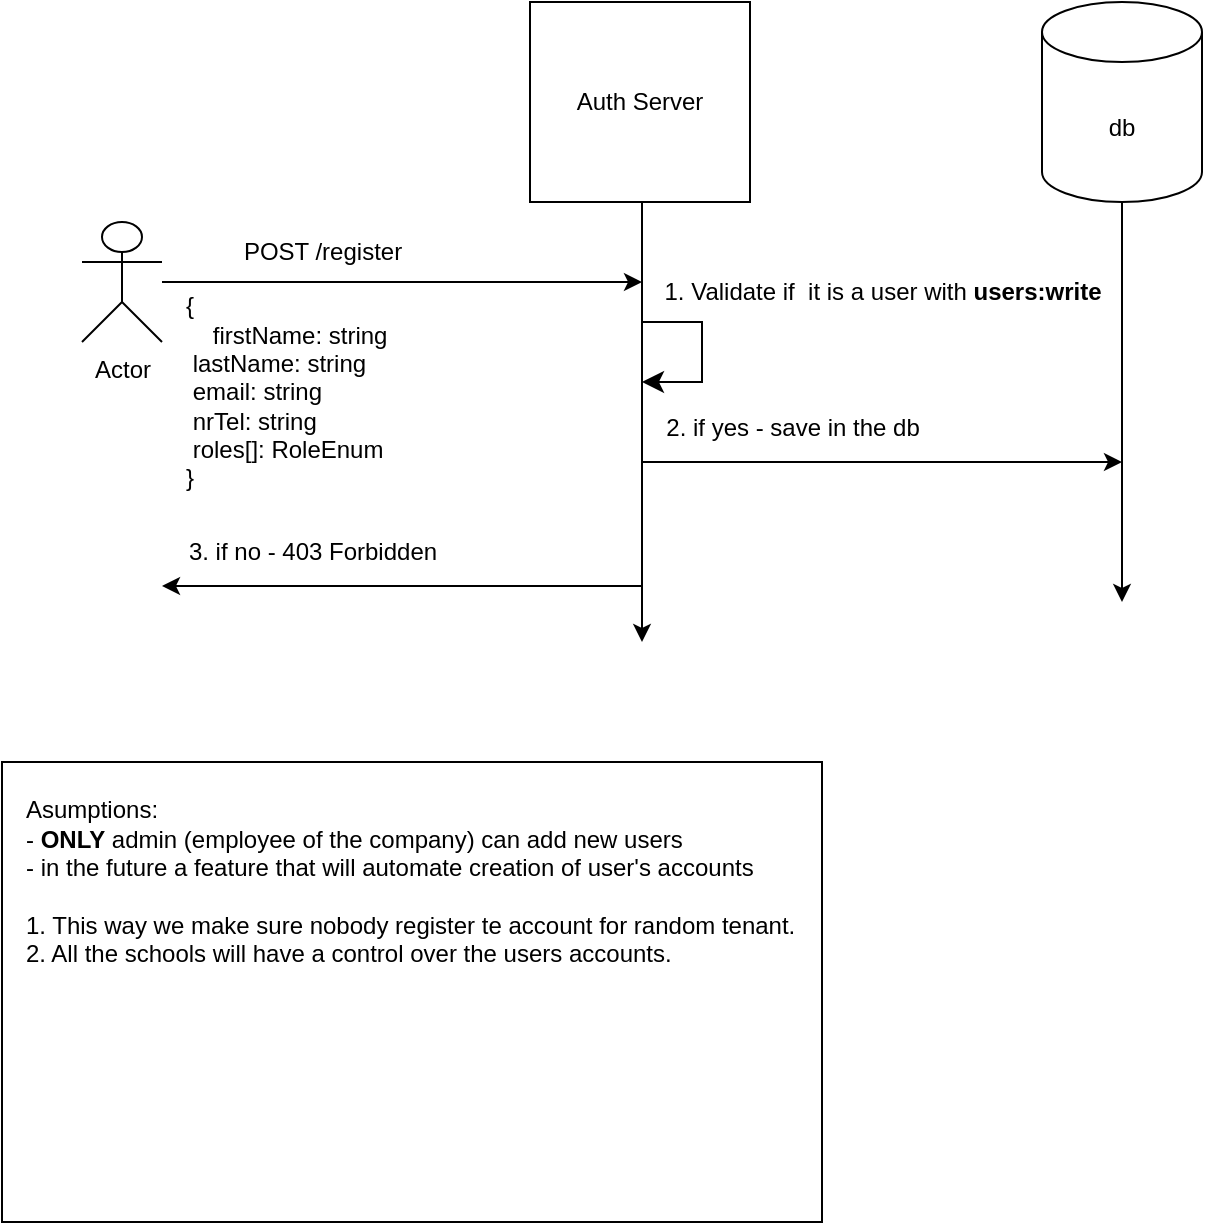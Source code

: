 <mxfile version="21.3.2" type="github">
  <diagram name="Strona-1" id="a-8WxBaimQAPWp6H3UHs">
    <mxGraphModel dx="660" dy="914" grid="1" gridSize="10" guides="1" tooltips="1" connect="1" arrows="1" fold="1" page="1" pageScale="1" pageWidth="827" pageHeight="1169" math="0" shadow="0">
      <root>
        <mxCell id="0" />
        <mxCell id="1" parent="0" />
        <mxCell id="bk66oEOfnAvBT8ZX7ncN-19" value="" style="rounded=0;whiteSpace=wrap;html=1;" parent="1" vertex="1">
          <mxGeometry x="40" y="440" width="410" height="230" as="geometry" />
        </mxCell>
        <mxCell id="bk66oEOfnAvBT8ZX7ncN-5" style="edgeStyle=orthogonalEdgeStyle;rounded=0;orthogonalLoop=1;jettySize=auto;html=1;" parent="1" source="bk66oEOfnAvBT8ZX7ncN-1" edge="1">
          <mxGeometry relative="1" as="geometry">
            <mxPoint x="360" y="380" as="targetPoint" />
            <Array as="points">
              <mxPoint x="360" y="380" />
            </Array>
          </mxGeometry>
        </mxCell>
        <mxCell id="bk66oEOfnAvBT8ZX7ncN-1" value="Auth Server" style="rounded=0;whiteSpace=wrap;html=1;" parent="1" vertex="1">
          <mxGeometry x="304" y="60" width="110" height="100" as="geometry" />
        </mxCell>
        <mxCell id="bk66oEOfnAvBT8ZX7ncN-9" style="edgeStyle=orthogonalEdgeStyle;rounded=0;orthogonalLoop=1;jettySize=auto;html=1;" parent="1" source="bk66oEOfnAvBT8ZX7ncN-3" edge="1">
          <mxGeometry relative="1" as="geometry">
            <mxPoint x="600" y="360" as="targetPoint" />
          </mxGeometry>
        </mxCell>
        <mxCell id="bk66oEOfnAvBT8ZX7ncN-3" value="db" style="shape=cylinder3;whiteSpace=wrap;html=1;boundedLbl=1;backgroundOutline=1;size=15;" parent="1" vertex="1">
          <mxGeometry x="560" y="60" width="80" height="100" as="geometry" />
        </mxCell>
        <mxCell id="bk66oEOfnAvBT8ZX7ncN-6" style="edgeStyle=orthogonalEdgeStyle;rounded=0;orthogonalLoop=1;jettySize=auto;html=1;" parent="1" source="bk66oEOfnAvBT8ZX7ncN-4" edge="1">
          <mxGeometry relative="1" as="geometry">
            <mxPoint x="360" y="200" as="targetPoint" />
          </mxGeometry>
        </mxCell>
        <mxCell id="bk66oEOfnAvBT8ZX7ncN-4" value="Actor" style="shape=umlActor;verticalLabelPosition=bottom;verticalAlign=top;html=1;outlineConnect=0;" parent="1" vertex="1">
          <mxGeometry x="80" y="170" width="40" height="60" as="geometry" />
        </mxCell>
        <mxCell id="bk66oEOfnAvBT8ZX7ncN-7" value="POST /register" style="text;html=1;align=center;verticalAlign=middle;resizable=0;points=[];autosize=1;strokeColor=none;fillColor=none;" parent="1" vertex="1">
          <mxGeometry x="150" y="170" width="100" height="30" as="geometry" />
        </mxCell>
        <mxCell id="bk66oEOfnAvBT8ZX7ncN-8" value="" style="edgeStyle=segmentEdgeStyle;endArrow=classic;html=1;curved=0;rounded=0;endSize=8;startSize=8;sourcePerimeterSpacing=0;targetPerimeterSpacing=0;" parent="1" edge="1">
          <mxGeometry width="100" relative="1" as="geometry">
            <mxPoint x="360" y="220" as="sourcePoint" />
            <mxPoint x="360" y="250" as="targetPoint" />
            <Array as="points">
              <mxPoint x="390" y="220" />
              <mxPoint x="390" y="250" />
              <mxPoint x="360" y="250" />
            </Array>
          </mxGeometry>
        </mxCell>
        <mxCell id="bk66oEOfnAvBT8ZX7ncN-10" value="1. Validate if&amp;nbsp; it is a user with &lt;b&gt;users:write&lt;/b&gt;" style="text;html=1;align=center;verticalAlign=middle;resizable=0;points=[];autosize=1;strokeColor=none;fillColor=none;" parent="1" vertex="1">
          <mxGeometry x="360" y="190" width="240" height="30" as="geometry" />
        </mxCell>
        <mxCell id="bk66oEOfnAvBT8ZX7ncN-11" value="{&lt;br&gt;&lt;div style=&quot;&quot;&gt;&lt;span style=&quot;background-color: initial;&quot;&gt;&amp;nbsp; &amp;nbsp;&lt;span style=&quot;white-space: pre;&quot;&gt; &lt;/span&gt;firstName: string&lt;/span&gt;&lt;/div&gt;&lt;div style=&quot;&quot;&gt;&lt;span style=&quot;background-color: initial;&quot;&gt;&lt;span style=&quot;white-space-collapse: preserve;&quot;&gt;&lt;span style=&quot;white-space: pre;&quot;&gt; &lt;/span&gt;lastName:&amp;nbsp;string&lt;/span&gt;&lt;/span&gt;&lt;/div&gt;&lt;div style=&quot;&quot;&gt;&lt;span style=&quot;background-color: initial;&quot;&gt;&lt;span style=&quot;white-space-collapse: preserve;&quot;&gt;&lt;span style=&quot;white-space: pre;&quot;&gt; &lt;/span&gt;email: string&lt;/span&gt;&lt;/span&gt;&lt;/div&gt;&lt;div style=&quot;&quot;&gt;&lt;span style=&quot;background-color: initial;&quot;&gt;&lt;span style=&quot;white-space-collapse: preserve;&quot;&gt;&lt;span style=&quot;white-space: pre;&quot;&gt; &lt;/span&gt;nrTel: string&lt;/span&gt;&lt;/span&gt;&lt;/div&gt;&lt;div style=&quot;&quot;&gt;&lt;span style=&quot;background-color: initial;&quot;&gt;&lt;span style=&quot;white-space-collapse: preserve;&quot;&gt;&lt;span style=&quot;white-space: pre;&quot;&gt; &lt;/span&gt;roles[]: RoleEnum&lt;/span&gt;&lt;/span&gt;&lt;span style=&quot;background-color: initial; white-space-collapse: preserve;&quot;&gt;   &lt;/span&gt;&lt;span style=&quot;background-color: initial; white-space-collapse: preserve;&quot;&gt; &lt;/span&gt;&lt;/div&gt;}" style="text;html=1;align=left;verticalAlign=middle;resizable=0;points=[];autosize=1;strokeColor=none;fillColor=none;" parent="1" vertex="1">
          <mxGeometry x="130" y="200" width="180" height="110" as="geometry" />
        </mxCell>
        <mxCell id="bk66oEOfnAvBT8ZX7ncN-13" value="" style="endArrow=classic;html=1;rounded=0;" parent="1" edge="1">
          <mxGeometry width="50" height="50" relative="1" as="geometry">
            <mxPoint x="360" y="290" as="sourcePoint" />
            <mxPoint x="600" y="290" as="targetPoint" />
          </mxGeometry>
        </mxCell>
        <mxCell id="bk66oEOfnAvBT8ZX7ncN-14" value="2. if yes - save in the db" style="text;html=1;align=center;verticalAlign=middle;resizable=0;points=[];autosize=1;strokeColor=none;fillColor=none;" parent="1" vertex="1">
          <mxGeometry x="360" y="258" width="150" height="30" as="geometry" />
        </mxCell>
        <mxCell id="bk66oEOfnAvBT8ZX7ncN-15" value="" style="endArrow=none;html=1;rounded=0;startArrow=classic;startFill=1;endFill=0;" parent="1" edge="1">
          <mxGeometry width="50" height="50" relative="1" as="geometry">
            <mxPoint x="120" y="352" as="sourcePoint" />
            <mxPoint x="360" y="352" as="targetPoint" />
          </mxGeometry>
        </mxCell>
        <mxCell id="bk66oEOfnAvBT8ZX7ncN-16" value="3. if no - 403 Forbidden" style="text;html=1;align=center;verticalAlign=middle;resizable=0;points=[];autosize=1;strokeColor=none;fillColor=none;" parent="1" vertex="1">
          <mxGeometry x="120" y="320" width="150" height="30" as="geometry" />
        </mxCell>
        <mxCell id="bk66oEOfnAvBT8ZX7ncN-18" value="Asumptions:&lt;br&gt;- &lt;b&gt;ONLY&lt;/b&gt;&amp;nbsp;admin (employee of the company) can add new users&lt;br&gt;- in the future a feature that will automate creation of user&#39;s accounts&lt;br&gt;&lt;br&gt;1. This way we make sure nobody register te account for random tenant.&lt;br&gt;2. All the schools will have a control over the users accounts." style="text;html=1;align=left;verticalAlign=middle;resizable=0;points=[];autosize=1;strokeColor=none;fillColor=none;" parent="1" vertex="1">
          <mxGeometry x="50" y="450" width="410" height="100" as="geometry" />
        </mxCell>
      </root>
    </mxGraphModel>
  </diagram>
</mxfile>

